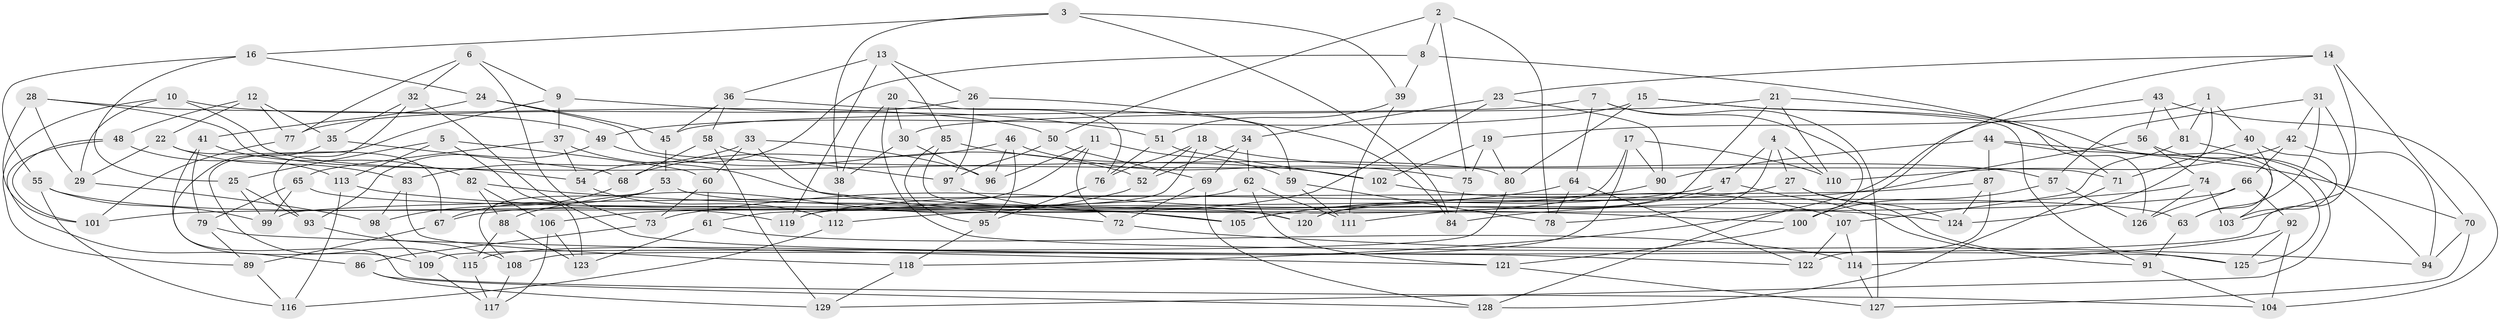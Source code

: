 // coarse degree distribution, {6: 0.47058823529411764, 4: 0.4823529411764706, 5: 0.047058823529411764}
// Generated by graph-tools (version 1.1) at 2025/24/03/03/25 07:24:29]
// undirected, 129 vertices, 258 edges
graph export_dot {
graph [start="1"]
  node [color=gray90,style=filled];
  1;
  2;
  3;
  4;
  5;
  6;
  7;
  8;
  9;
  10;
  11;
  12;
  13;
  14;
  15;
  16;
  17;
  18;
  19;
  20;
  21;
  22;
  23;
  24;
  25;
  26;
  27;
  28;
  29;
  30;
  31;
  32;
  33;
  34;
  35;
  36;
  37;
  38;
  39;
  40;
  41;
  42;
  43;
  44;
  45;
  46;
  47;
  48;
  49;
  50;
  51;
  52;
  53;
  54;
  55;
  56;
  57;
  58;
  59;
  60;
  61;
  62;
  63;
  64;
  65;
  66;
  67;
  68;
  69;
  70;
  71;
  72;
  73;
  74;
  75;
  76;
  77;
  78;
  79;
  80;
  81;
  82;
  83;
  84;
  85;
  86;
  87;
  88;
  89;
  90;
  91;
  92;
  93;
  94;
  95;
  96;
  97;
  98;
  99;
  100;
  101;
  102;
  103;
  104;
  105;
  106;
  107;
  108;
  109;
  110;
  111;
  112;
  113;
  114;
  115;
  116;
  117;
  118;
  119;
  120;
  121;
  122;
  123;
  124;
  125;
  126;
  127;
  128;
  129;
  1 -- 124;
  1 -- 40;
  1 -- 19;
  1 -- 81;
  2 -- 50;
  2 -- 8;
  2 -- 75;
  2 -- 78;
  3 -- 38;
  3 -- 39;
  3 -- 16;
  3 -- 84;
  4 -- 27;
  4 -- 110;
  4 -- 78;
  4 -- 47;
  5 -- 123;
  5 -- 60;
  5 -- 25;
  5 -- 113;
  6 -- 77;
  6 -- 73;
  6 -- 9;
  6 -- 32;
  7 -- 45;
  7 -- 127;
  7 -- 128;
  7 -- 64;
  8 -- 39;
  8 -- 54;
  8 -- 71;
  9 -- 51;
  9 -- 115;
  9 -- 37;
  10 -- 50;
  10 -- 80;
  10 -- 89;
  10 -- 29;
  11 -- 72;
  11 -- 59;
  11 -- 106;
  11 -- 96;
  12 -- 22;
  12 -- 35;
  12 -- 48;
  12 -- 77;
  13 -- 119;
  13 -- 26;
  13 -- 85;
  13 -- 36;
  14 -- 70;
  14 -- 100;
  14 -- 103;
  14 -- 23;
  15 -- 49;
  15 -- 126;
  15 -- 80;
  15 -- 91;
  16 -- 55;
  16 -- 25;
  16 -- 24;
  17 -- 110;
  17 -- 119;
  17 -- 115;
  17 -- 90;
  18 -- 52;
  18 -- 76;
  18 -- 57;
  18 -- 61;
  19 -- 75;
  19 -- 80;
  19 -- 102;
  20 -- 125;
  20 -- 30;
  20 -- 38;
  20 -- 76;
  21 -- 30;
  21 -- 110;
  21 -- 125;
  21 -- 120;
  22 -- 67;
  22 -- 83;
  22 -- 29;
  23 -- 34;
  23 -- 90;
  23 -- 67;
  24 -- 71;
  24 -- 41;
  24 -- 45;
  25 -- 99;
  25 -- 93;
  26 -- 97;
  26 -- 77;
  26 -- 84;
  27 -- 119;
  27 -- 125;
  27 -- 124;
  28 -- 101;
  28 -- 49;
  28 -- 29;
  28 -- 54;
  29 -- 98;
  30 -- 38;
  30 -- 96;
  31 -- 63;
  31 -- 108;
  31 -- 57;
  31 -- 42;
  32 -- 93;
  32 -- 122;
  32 -- 35;
  33 -- 83;
  33 -- 60;
  33 -- 96;
  33 -- 72;
  34 -- 69;
  34 -- 62;
  34 -- 52;
  35 -- 68;
  35 -- 104;
  36 -- 59;
  36 -- 45;
  36 -- 58;
  37 -- 65;
  37 -- 100;
  37 -- 54;
  38 -- 112;
  39 -- 111;
  39 -- 51;
  40 -- 103;
  40 -- 71;
  40 -- 63;
  41 -- 82;
  41 -- 79;
  41 -- 109;
  42 -- 94;
  42 -- 66;
  42 -- 110;
  43 -- 118;
  43 -- 56;
  43 -- 81;
  43 -- 104;
  44 -- 103;
  44 -- 87;
  44 -- 70;
  44 -- 90;
  45 -- 53;
  46 -- 75;
  46 -- 95;
  46 -- 68;
  46 -- 96;
  47 -- 91;
  47 -- 111;
  47 -- 105;
  48 -- 101;
  48 -- 113;
  48 -- 86;
  49 -- 93;
  49 -- 52;
  50 -- 69;
  50 -- 97;
  51 -- 76;
  51 -- 102;
  52 -- 88;
  53 -- 67;
  53 -- 108;
  53 -- 63;
  54 -- 112;
  55 -- 99;
  55 -- 116;
  55 -- 119;
  56 -- 74;
  56 -- 94;
  56 -- 120;
  57 -- 126;
  57 -- 100;
  58 -- 129;
  58 -- 97;
  58 -- 68;
  59 -- 78;
  59 -- 111;
  60 -- 73;
  60 -- 61;
  61 -- 123;
  61 -- 114;
  62 -- 111;
  62 -- 121;
  62 -- 101;
  63 -- 91;
  64 -- 122;
  64 -- 73;
  64 -- 78;
  65 -- 120;
  65 -- 99;
  65 -- 79;
  66 -- 92;
  66 -- 112;
  66 -- 126;
  67 -- 89;
  68 -- 98;
  69 -- 72;
  69 -- 128;
  70 -- 94;
  70 -- 127;
  71 -- 128;
  72 -- 94;
  73 -- 86;
  74 -- 84;
  74 -- 126;
  74 -- 103;
  75 -- 84;
  76 -- 95;
  77 -- 101;
  79 -- 121;
  79 -- 89;
  80 -- 109;
  81 -- 107;
  81 -- 129;
  82 -- 105;
  82 -- 88;
  82 -- 106;
  83 -- 118;
  83 -- 98;
  85 -- 102;
  85 -- 95;
  85 -- 105;
  86 -- 129;
  86 -- 128;
  87 -- 122;
  87 -- 124;
  87 -- 99;
  88 -- 115;
  88 -- 123;
  89 -- 116;
  90 -- 105;
  91 -- 104;
  92 -- 125;
  92 -- 114;
  92 -- 104;
  93 -- 108;
  95 -- 118;
  97 -- 120;
  98 -- 109;
  100 -- 121;
  102 -- 107;
  106 -- 117;
  106 -- 123;
  107 -- 122;
  107 -- 114;
  108 -- 117;
  109 -- 117;
  112 -- 116;
  113 -- 116;
  113 -- 124;
  114 -- 127;
  115 -- 117;
  118 -- 129;
  121 -- 127;
}
